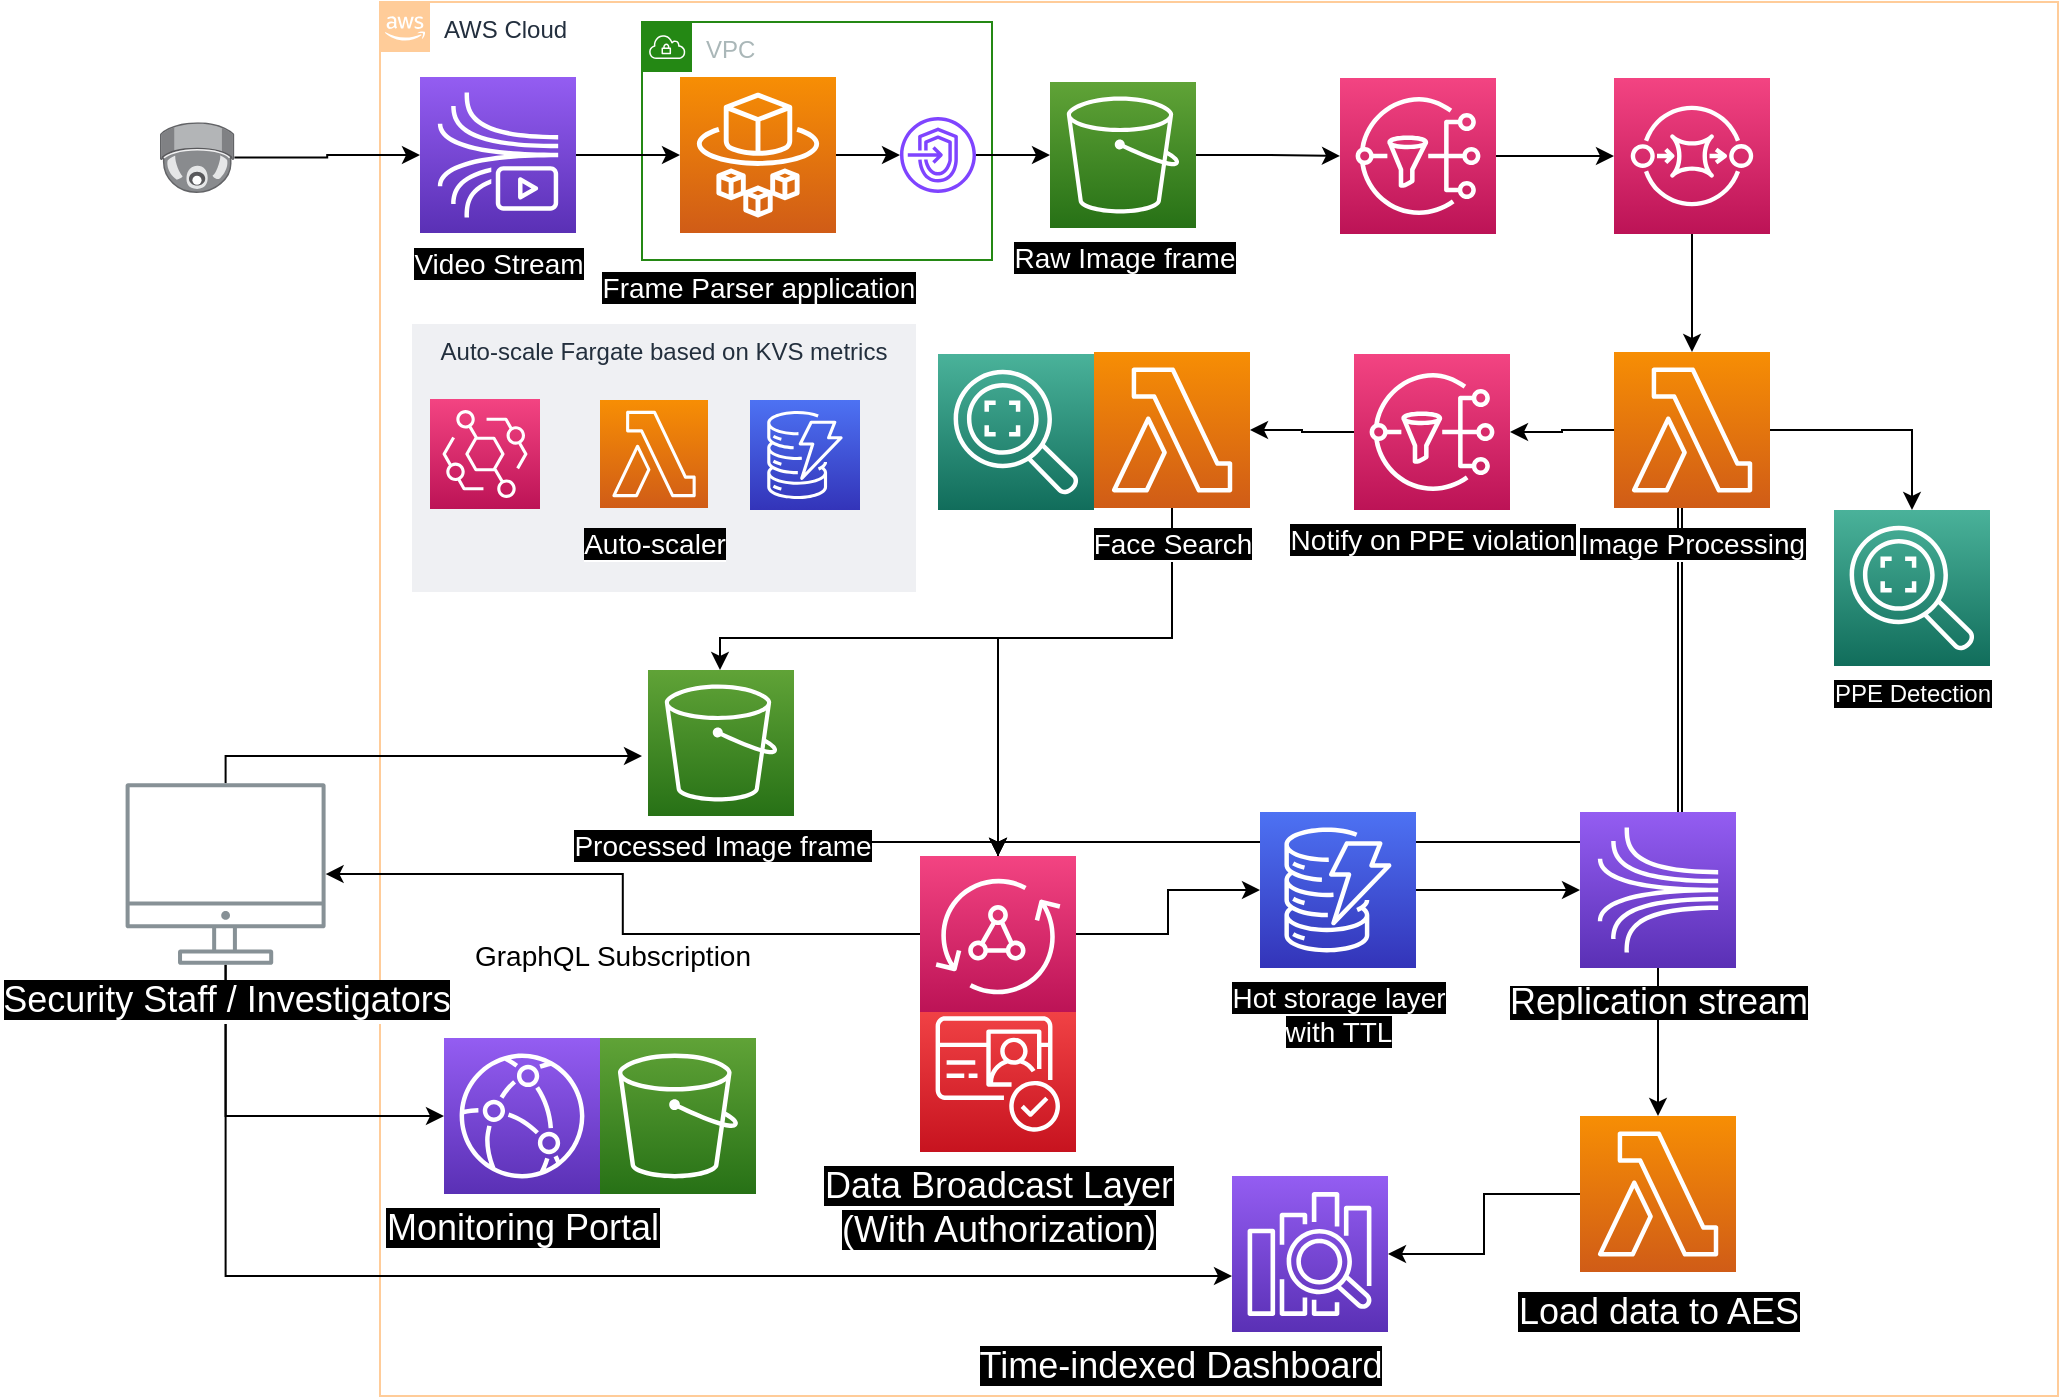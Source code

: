 <mxfile>
    <diagram id="Ht1M8jgEwFfnCIfOTk4-" name="Page-1">
        <mxGraphModel dx="1093" dy="583" grid="0" gridSize="10" guides="1" tooltips="1" connect="1" arrows="1" fold="1" page="1" pageScale="1" pageWidth="1169" pageHeight="827" background="#FFFFFF" math="0" shadow="0">
            <root>
                <mxCell id="0"/>
                <mxCell id="1" parent="0"/>
                <mxCell id="ZFzGb5Ni0aJpkYyNXEje-2" value="AWS Cloud" style="points=[[0,0],[0.25,0],[0.5,0],[0.75,0],[1,0],[1,0.25],[1,0.5],[1,0.75],[1,1],[0.75,1],[0.5,1],[0.25,1],[0,1],[0,0.75],[0,0.5],[0,0.25]];outlineConnect=0;gradientColor=none;html=1;whiteSpace=wrap;fontSize=12;fontStyle=0;shape=mxgraph.aws4.group;grIcon=mxgraph.aws4.group_aws_cloud_alt;strokeColor=#FFCC99;fillColor=none;verticalAlign=top;align=left;spacingLeft=30;fontColor=#232F3E;dashed=0;" parent="1" vertex="1">
                    <mxGeometry x="226" y="44" width="839" height="697" as="geometry"/>
                </mxCell>
                <mxCell id="83" value="Auto-scale Fargate based on KVS metrics" style="fillColor=#EFF0F3;strokeColor=none;dashed=0;verticalAlign=top;fontStyle=0;fontColor=#232F3D;" parent="1" vertex="1">
                    <mxGeometry x="242" y="205" width="252" height="134" as="geometry"/>
                </mxCell>
                <mxCell id="ZFzGb5Ni0aJpkYyNXEje-10" value="VPC" style="points=[[0,0],[0.25,0],[0.5,0],[0.75,0],[1,0],[1,0.25],[1,0.5],[1,0.75],[1,1],[0.75,1],[0.5,1],[0.25,1],[0,1],[0,0.75],[0,0.5],[0,0.25]];outlineConnect=0;gradientColor=none;html=1;whiteSpace=wrap;fontSize=12;fontStyle=0;shape=mxgraph.aws4.group;grIcon=mxgraph.aws4.group_vpc;strokeColor=#248814;fillColor=none;verticalAlign=top;align=left;spacingLeft=30;fontColor=#AAB7B8;dashed=0;" parent="1" vertex="1">
                    <mxGeometry x="357" y="54" width="175" height="119" as="geometry"/>
                </mxCell>
                <mxCell id="30" style="edgeStyle=orthogonalEdgeStyle;rounded=0;orthogonalLoop=1;jettySize=auto;html=1;" parent="1" source="UEzPUAAOIrF-is8g5C7q-109" target="25" edge="1">
                    <mxGeometry relative="1" as="geometry">
                        <Array as="points">
                            <mxPoint x="149" y="601"/>
                        </Array>
                    </mxGeometry>
                </mxCell>
                <mxCell id="34" style="edgeStyle=orthogonalEdgeStyle;rounded=0;orthogonalLoop=1;jettySize=auto;html=1;" parent="1" source="UEzPUAAOIrF-is8g5C7q-109" edge="1">
                    <mxGeometry relative="1" as="geometry">
                        <Array as="points">
                            <mxPoint x="149" y="421"/>
                        </Array>
                        <mxPoint x="357" y="421.0" as="targetPoint"/>
                    </mxGeometry>
                </mxCell>
                <mxCell id="62" style="edgeStyle=orthogonalEdgeStyle;rounded=0;orthogonalLoop=1;jettySize=auto;html=1;" parent="1" source="UEzPUAAOIrF-is8g5C7q-109" target="59" edge="1">
                    <mxGeometry relative="1" as="geometry">
                        <Array as="points">
                            <mxPoint x="149" y="681"/>
                        </Array>
                    </mxGeometry>
                </mxCell>
                <mxCell id="UEzPUAAOIrF-is8g5C7q-109" value="&lt;font style=&quot;font-size: 18px ; background-color: rgb(0 , 0 , 0)&quot; color=&quot;#ffffff&quot;&gt;Security Staff / Investigators&lt;/font&gt;" style="outlineConnect=0;gradientColor=none;fontColor=#545B64;strokeColor=none;fillColor=#879196;dashed=0;verticalLabelPosition=bottom;verticalAlign=top;align=center;html=1;fontSize=12;fontStyle=0;aspect=fixed;shape=mxgraph.aws4.illustration_desktop;pointerEvents=1;labelBackgroundColor=#ffffff;" parent="1" vertex="1">
                    <mxGeometry x="98.8" y="434.5" width="100" height="91" as="geometry"/>
                </mxCell>
                <mxCell id="UEzPUAAOIrF-is8g5C7q-111" value="&lt;span style=&quot;font-size: 18px&quot;&gt;&lt;font color=&quot;#ffffff&quot; style=&quot;background-color: rgb(0 , 0 , 0)&quot;&gt;Data Broadcast Layer&lt;br&gt;(With Authorization)&lt;/font&gt;&lt;br&gt;&lt;/span&gt;" style="outlineConnect=0;fontColor=#232F3E;gradientColor=#F54749;gradientDirection=north;fillColor=#C7131F;strokeColor=#ffffff;dashed=0;verticalLabelPosition=bottom;verticalAlign=top;align=center;html=1;fontSize=12;fontStyle=0;aspect=fixed;shape=mxgraph.aws4.resourceIcon;resIcon=mxgraph.aws4.cognito;labelBackgroundColor=#ffffff;" parent="1" vertex="1">
                    <mxGeometry x="496" y="541" width="78" height="78" as="geometry"/>
                </mxCell>
                <mxCell id="ZFzGb5Ni0aJpkYyNXEje-31" style="edgeStyle=orthogonalEdgeStyle;rounded=0;orthogonalLoop=1;jettySize=auto;html=1;" parent="1" source="UEzPUAAOIrF-is8g5C7q-113" target="ZFzGb5Ni0aJpkYyNXEje-30" edge="1">
                    <mxGeometry relative="1" as="geometry"/>
                </mxCell>
                <mxCell id="ZFzGb5Ni0aJpkYyNXEje-37" style="edgeStyle=orthogonalEdgeStyle;rounded=0;orthogonalLoop=1;jettySize=auto;html=1;" parent="1" source="UEzPUAAOIrF-is8g5C7q-113" target="ZFzGb5Ni0aJpkYyNXEje-33" edge="1">
                    <mxGeometry relative="1" as="geometry">
                        <Array as="points">
                            <mxPoint x="875" y="464"/>
                            <mxPoint x="535" y="464"/>
                        </Array>
                    </mxGeometry>
                </mxCell>
                <mxCell id="38" style="edgeStyle=orthogonalEdgeStyle;rounded=0;orthogonalLoop=1;jettySize=auto;html=1;" parent="1" source="UEzPUAAOIrF-is8g5C7q-113" edge="1">
                    <mxGeometry relative="1" as="geometry">
                        <Array as="points">
                            <mxPoint x="875" y="464"/>
                        </Array>
                        <mxPoint x="435" y="464.0" as="targetPoint"/>
                    </mxGeometry>
                </mxCell>
                <mxCell id="58" style="edgeStyle=orthogonalEdgeStyle;rounded=0;orthogonalLoop=1;jettySize=auto;html=1;" parent="1" source="UEzPUAAOIrF-is8g5C7q-113" target="ZFzGb5Ni0aJpkYyNXEje-33" edge="1">
                    <mxGeometry relative="1" as="geometry">
                        <Array as="points">
                            <mxPoint x="875" y="464"/>
                            <mxPoint x="535" y="464"/>
                        </Array>
                    </mxGeometry>
                </mxCell>
                <mxCell id="74" style="edgeStyle=orthogonalEdgeStyle;rounded=0;orthogonalLoop=1;jettySize=auto;html=1;" parent="1" source="UEzPUAAOIrF-is8g5C7q-113" edge="1">
                    <mxGeometry relative="1" as="geometry">
                        <mxPoint x="875" y="312" as="sourcePoint"/>
                        <mxPoint x="528.0" y="516" as="targetPoint"/>
                        <Array as="points">
                            <mxPoint x="877" y="464"/>
                            <mxPoint x="535" y="464"/>
                            <mxPoint x="535" y="516"/>
                        </Array>
                    </mxGeometry>
                </mxCell>
                <mxCell id="UEzPUAAOIrF-is8g5C7q-116" value="" style="outlineConnect=0;fontColor=#232F3E;gradientColor=#60A337;gradientDirection=north;fillColor=#277116;strokeColor=#ffffff;dashed=0;verticalLabelPosition=bottom;verticalAlign=top;align=center;html=1;fontSize=12;fontStyle=0;aspect=fixed;shape=mxgraph.aws4.resourceIcon;resIcon=mxgraph.aws4.s3;labelBackgroundColor=#ffffff;" parent="1" vertex="1">
                    <mxGeometry x="336.0" y="562" width="78" height="78" as="geometry"/>
                </mxCell>
                <mxCell id="43" style="edgeStyle=orthogonalEdgeStyle;rounded=0;orthogonalLoop=1;jettySize=auto;html=1;" parent="1" source="ZFzGb5Ni0aJpkYyNXEje-1" target="ZFzGb5Ni0aJpkYyNXEje-4" edge="1">
                    <mxGeometry relative="1" as="geometry"/>
                </mxCell>
                <mxCell id="ZFzGb5Ni0aJpkYyNXEje-1" value="" style="points=[];aspect=fixed;html=1;align=center;shadow=0;dashed=0;image;image=img/lib/allied_telesis/security/Surveillance_Camera_Ceiling.svg;" parent="1" vertex="1">
                    <mxGeometry x="116" y="104.1" width="37.2" height="35.4" as="geometry"/>
                </mxCell>
                <mxCell id="42" style="edgeStyle=orthogonalEdgeStyle;rounded=0;orthogonalLoop=1;jettySize=auto;html=1;" parent="1" source="ZFzGb5Ni0aJpkYyNXEje-4" target="ZFzGb5Ni0aJpkYyNXEje-8" edge="1">
                    <mxGeometry relative="1" as="geometry"/>
                </mxCell>
                <mxCell id="ZFzGb5Ni0aJpkYyNXEje-4" value="&lt;div&gt;&lt;font style=&quot;font-size: 14px ; background-color: rgb(0 , 0 , 0)&quot; color=&quot;#ffffff&quot;&gt;Video Stream&lt;/font&gt;&lt;/div&gt;" style="outlineConnect=0;fontColor=#232F3E;gradientColor=#945DF2;gradientDirection=north;fillColor=#5A30B5;strokeColor=#ffffff;dashed=0;verticalLabelPosition=bottom;verticalAlign=top;align=center;html=1;fontSize=12;fontStyle=0;aspect=fixed;shape=mxgraph.aws4.resourceIcon;resIcon=mxgraph.aws4.kinesis_video_streams;" parent="1" vertex="1">
                    <mxGeometry x="246" y="81.5" width="78" height="78" as="geometry"/>
                </mxCell>
                <mxCell id="41" style="edgeStyle=orthogonalEdgeStyle;rounded=0;orthogonalLoop=1;jettySize=auto;html=1;" parent="1" source="ZFzGb5Ni0aJpkYyNXEje-8" target="ZFzGb5Ni0aJpkYyNXEje-15" edge="1">
                    <mxGeometry relative="1" as="geometry"/>
                </mxCell>
                <mxCell id="ZFzGb5Ni0aJpkYyNXEje-8" value="&lt;p&gt;&lt;font style=&quot;font-size: 14px ; background-color: rgb(0 , 0 , 0)&quot; color=&quot;#ffffff&quot;&gt;Frame Parser application&lt;/font&gt;&lt;/p&gt;" style="outlineConnect=0;fontColor=#232F3E;gradientColor=#F78E04;gradientDirection=north;fillColor=#D05C17;strokeColor=#ffffff;dashed=0;verticalLabelPosition=bottom;verticalAlign=top;align=center;html=1;fontSize=12;fontStyle=0;aspect=fixed;shape=mxgraph.aws4.resourceIcon;resIcon=mxgraph.aws4.fargate;" parent="1" vertex="1">
                    <mxGeometry x="376" y="81.5" width="78" height="78" as="geometry"/>
                </mxCell>
                <mxCell id="66" style="edgeStyle=orthogonalEdgeStyle;rounded=0;orthogonalLoop=1;jettySize=auto;html=1;" parent="1" source="ZFzGb5Ni0aJpkYyNXEje-15" target="65" edge="1">
                    <mxGeometry relative="1" as="geometry"/>
                </mxCell>
                <mxCell id="ZFzGb5Ni0aJpkYyNXEje-15" value="" style="outlineConnect=0;fontColor=#232F3E;gradientColor=none;fillColor=#7F44FF;strokeColor=none;dashed=0;verticalLabelPosition=bottom;verticalAlign=top;align=center;html=1;fontSize=12;fontStyle=0;aspect=fixed;pointerEvents=1;shape=mxgraph.aws4.endpoints;" parent="1" vertex="1">
                    <mxGeometry x="486" y="101.5" width="38" height="38" as="geometry"/>
                </mxCell>
                <mxCell id="ZFzGb5Ni0aJpkYyNXEje-30" value="&lt;font color=&quot;#ffffff&quot; style=&quot;background-color: rgb(0 , 0 , 0)&quot;&gt;PPE Detection&lt;/font&gt;" style="outlineConnect=0;fontColor=#232F3E;gradientColor=#4AB29A;gradientDirection=north;fillColor=#116D5B;strokeColor=#ffffff;dashed=0;verticalLabelPosition=bottom;verticalAlign=top;align=center;html=1;fontSize=12;fontStyle=0;aspect=fixed;shape=mxgraph.aws4.resourceIcon;resIcon=mxgraph.aws4.rekognition_2;" parent="1" vertex="1">
                    <mxGeometry x="953" y="298" width="78" height="78" as="geometry"/>
                </mxCell>
                <mxCell id="2" style="edgeStyle=orthogonalEdgeStyle;rounded=0;orthogonalLoop=1;jettySize=auto;html=1;fontColor=#232F3E;" parent="1" source="ZFzGb5Ni0aJpkYyNXEje-33" target="UEzPUAAOIrF-is8g5C7q-109" edge="1">
                    <mxGeometry relative="1" as="geometry"/>
                </mxCell>
                <mxCell id="8" value="&lt;font style=&quot;font-size: 14px&quot;&gt;GraphQL Subscription&lt;/font&gt;" style="edgeLabel;html=1;align=center;verticalAlign=middle;resizable=0;points=[];" parent="2" vertex="1" connectable="0">
                    <mxGeometry x="-0.105" y="2" relative="1" as="geometry">
                        <mxPoint x="-8" y="9" as="offset"/>
                    </mxGeometry>
                </mxCell>
                <mxCell id="48" style="edgeStyle=orthogonalEdgeStyle;rounded=0;orthogonalLoop=1;jettySize=auto;html=1;" parent="1" source="ZFzGb5Ni0aJpkYyNXEje-33" target="17" edge="1">
                    <mxGeometry relative="1" as="geometry"/>
                </mxCell>
                <mxCell id="ZFzGb5Ni0aJpkYyNXEje-33" value="" style="outlineConnect=0;fontColor=#232F3E;gradientColor=#F34482;gradientDirection=north;fillColor=#BC1356;strokeColor=#ffffff;dashed=0;verticalLabelPosition=bottom;verticalAlign=top;align=center;html=1;fontSize=12;fontStyle=0;aspect=fixed;shape=mxgraph.aws4.resourceIcon;resIcon=mxgraph.aws4.appsync;" parent="1" vertex="1">
                    <mxGeometry x="496" y="471" width="78" height="78" as="geometry"/>
                </mxCell>
                <mxCell id="64" style="edgeStyle=orthogonalEdgeStyle;rounded=0;orthogonalLoop=1;jettySize=auto;html=1;" parent="1" source="9" target="61" edge="1">
                    <mxGeometry relative="1" as="geometry"/>
                </mxCell>
                <mxCell id="9" value="&lt;span style=&quot;background-color: rgb(0 , 0 , 0)&quot;&gt;&lt;font color=&quot;#ffffff&quot; style=&quot;font-size: 18px&quot;&gt;Replication stream&lt;/font&gt;&lt;/span&gt;" style="outlineConnect=0;fontColor=#232F3E;gradientColor=#945DF2;gradientDirection=north;fillColor=#5A30B5;strokeColor=#ffffff;dashed=0;verticalLabelPosition=bottom;verticalAlign=top;align=center;html=1;fontSize=16;fontStyle=0;aspect=fixed;shape=mxgraph.aws4.resourceIcon;resIcon=mxgraph.aws4.kinesis;" parent="1" vertex="1">
                    <mxGeometry x="826" y="449" width="78" height="78" as="geometry"/>
                </mxCell>
                <mxCell id="60" style="edgeStyle=orthogonalEdgeStyle;rounded=0;orthogonalLoop=1;jettySize=auto;html=1;" parent="1" source="17" target="9" edge="1">
                    <mxGeometry relative="1" as="geometry"/>
                </mxCell>
                <mxCell id="17" value="&lt;font color=&quot;#ffffff&quot; style=&quot;background-color: rgb(0 , 0 , 0) ; font-size: 14px&quot;&gt;Hot storage layer&lt;br&gt;with TTL&lt;/font&gt;" style="outlineConnect=0;fontColor=#232F3E;gradientColor=#4D72F3;gradientDirection=north;fillColor=#3334B9;strokeColor=#ffffff;dashed=0;verticalLabelPosition=bottom;verticalAlign=top;align=center;html=1;fontSize=12;fontStyle=0;aspect=fixed;shape=mxgraph.aws4.resourceIcon;resIcon=mxgraph.aws4.dynamodb;" parent="1" vertex="1">
                    <mxGeometry x="666" y="449" width="78" height="78" as="geometry"/>
                </mxCell>
                <mxCell id="25" value="&lt;span style=&quot;font-size: 18px ; background-color: rgb(0 , 0 , 0)&quot;&gt;&lt;font color=&quot;#ffffff&quot;&gt;Monitoring Portal&lt;/font&gt;&lt;/span&gt;" style="outlineConnect=0;fontColor=#232F3E;gradientColor=#945DF2;gradientDirection=north;fillColor=#5A30B5;strokeColor=#ffffff;dashed=0;verticalLabelPosition=bottom;verticalAlign=top;align=center;html=1;fontSize=12;fontStyle=0;aspect=fixed;shape=mxgraph.aws4.resourceIcon;resIcon=mxgraph.aws4.cloudfront;" parent="1" vertex="1">
                    <mxGeometry x="258" y="562" width="78" height="78" as="geometry"/>
                </mxCell>
                <mxCell id="28" value="&lt;font style=&quot;font-size: 18px ; background-color: rgb(0 , 0 , 0)&quot; color=&quot;#ffffff&quot;&gt;Time-indexed Dashboard&lt;/font&gt;" style="edgeLabel;html=1;align=center;verticalAlign=middle;resizable=0;points=[];fontColor=#232F3E;shadow=1;fontSize=16;" parent="1" vertex="1" connectable="0">
                    <mxGeometry x="631.0" y="705" as="geometry">
                        <mxPoint x="-5" y="21" as="offset"/>
                    </mxGeometry>
                </mxCell>
                <mxCell id="46" value="" style="outlineConnect=0;fontColor=#232F3E;gradientColor=#4AB29A;gradientDirection=north;fillColor=#116D5B;strokeColor=#ffffff;dashed=0;verticalLabelPosition=bottom;verticalAlign=top;align=center;html=1;fontSize=12;fontStyle=0;aspect=fixed;shape=mxgraph.aws4.resourceIcon;resIcon=mxgraph.aws4.rekognition_2;" parent="1" vertex="1">
                    <mxGeometry x="505" y="220" width="78" height="78" as="geometry"/>
                </mxCell>
                <mxCell id="87" style="edgeStyle=orthogonalEdgeStyle;rounded=0;orthogonalLoop=1;jettySize=auto;html=1;" parent="1" source="53" target="76" edge="1">
                    <mxGeometry relative="1" as="geometry"/>
                </mxCell>
                <mxCell id="53" value="&lt;font color=&quot;#ffffff&quot; style=&quot;background-color: rgb(0 , 0 , 0) ; font-size: 14px&quot;&gt;Notify on PPE violation&lt;/font&gt;" style="outlineConnect=0;fontColor=#232F3E;gradientColor=#F34482;gradientDirection=north;fillColor=#BC1356;strokeColor=#ffffff;dashed=0;verticalLabelPosition=bottom;verticalAlign=top;align=center;html=1;fontSize=12;fontStyle=0;aspect=fixed;shape=mxgraph.aws4.resourceIcon;resIcon=mxgraph.aws4.sns;" parent="1" vertex="1">
                    <mxGeometry x="713" y="220" width="78" height="78" as="geometry"/>
                </mxCell>
                <mxCell id="59" value="" style="points=[[0,0,0],[0.25,0,0],[0.5,0,0],[0.75,0,0],[1,0,0],[0,1,0],[0.25,1,0],[0.5,1,0],[0.75,1,0],[1,1,0],[0,0.25,0],[0,0.5,0],[0,0.75,0],[1,0.25,0],[1,0.5,0],[1,0.75,0]];outlineConnect=0;fontColor=#232F3E;gradientColor=#945DF2;gradientDirection=north;fillColor=#5A30B5;strokeColor=#ffffff;dashed=0;verticalLabelPosition=bottom;verticalAlign=top;align=center;html=1;fontSize=12;fontStyle=0;aspect=fixed;shape=mxgraph.aws4.resourceIcon;resIcon=mxgraph.aws4.elasticsearch_service;" parent="1" vertex="1">
                    <mxGeometry x="652" y="631" width="78" height="78" as="geometry"/>
                </mxCell>
                <mxCell id="63" style="edgeStyle=orthogonalEdgeStyle;rounded=0;orthogonalLoop=1;jettySize=auto;html=1;entryX=1;entryY=0.5;entryDx=0;entryDy=0;entryPerimeter=0;" parent="1" source="61" target="59" edge="1">
                    <mxGeometry relative="1" as="geometry"/>
                </mxCell>
                <mxCell id="61" value="&lt;font style=&quot;font-size: 18px ; background-color: rgb(0 , 0 , 0)&quot; color=&quot;#ffffff&quot;&gt;Load data to AES&lt;/font&gt;" style="outlineConnect=0;fontColor=#232F3E;gradientColor=#F78E04;gradientDirection=north;fillColor=#D05C17;strokeColor=#ffffff;dashed=0;verticalLabelPosition=bottom;verticalAlign=top;align=center;html=1;fontSize=12;fontStyle=0;aspect=fixed;shape=mxgraph.aws4.resourceIcon;resIcon=mxgraph.aws4.lambda;labelBackgroundColor=#ffffff;spacingTop=3;" parent="1" vertex="1">
                    <mxGeometry x="826" y="601" width="78" height="78" as="geometry"/>
                </mxCell>
                <mxCell id="70" value="" style="edgeStyle=orthogonalEdgeStyle;rounded=0;orthogonalLoop=1;jettySize=auto;html=1;" parent="1" source="65" target="69" edge="1">
                    <mxGeometry relative="1" as="geometry"/>
                </mxCell>
                <mxCell id="65" value="&lt;font style=&quot;font-size: 14px ; background-color: rgb(0 , 0 , 0)&quot; color=&quot;#ffffff&quot;&gt;Raw Image frame&lt;/font&gt;" style="outlineConnect=0;fontColor=#232F3E;gradientColor=#60A337;gradientDirection=north;fillColor=#277116;strokeColor=#ffffff;dashed=0;verticalLabelPosition=bottom;verticalAlign=top;align=center;html=1;fontSize=12;fontStyle=0;aspect=fixed;shape=mxgraph.aws4.resourceIcon;resIcon=mxgraph.aws4.s3;labelBackgroundColor=#ffffff;" parent="1" vertex="1">
                    <mxGeometry x="561" y="84" width="73" height="73" as="geometry"/>
                </mxCell>
                <mxCell id="72" value="" style="edgeStyle=orthogonalEdgeStyle;rounded=0;orthogonalLoop=1;jettySize=auto;html=1;" parent="1" source="68" target="UEzPUAAOIrF-is8g5C7q-113" edge="1">
                    <mxGeometry relative="1" as="geometry"/>
                </mxCell>
                <mxCell id="68" value="" style="points=[[0,0,0],[0.25,0,0],[0.5,0,0],[0.75,0,0],[1,0,0],[0,1,0],[0.25,1,0],[0.5,1,0],[0.75,1,0],[1,1,0],[0,0.25,0],[0,0.5,0],[0,0.75,0],[1,0.25,0],[1,0.5,0],[1,0.75,0]];outlineConnect=0;fontColor=#232F3E;gradientColor=#F34482;gradientDirection=north;fillColor=#BC1356;strokeColor=#ffffff;dashed=0;verticalLabelPosition=bottom;verticalAlign=top;align=center;html=1;fontSize=12;fontStyle=0;aspect=fixed;shape=mxgraph.aws4.resourceIcon;resIcon=mxgraph.aws4.sqs;" parent="1" vertex="1">
                    <mxGeometry x="843" y="82" width="78" height="78" as="geometry"/>
                </mxCell>
                <mxCell id="71" value="" style="edgeStyle=orthogonalEdgeStyle;rounded=0;orthogonalLoop=1;jettySize=auto;html=1;" parent="1" source="69" target="68" edge="1">
                    <mxGeometry relative="1" as="geometry"/>
                </mxCell>
                <mxCell id="69" value="" style="points=[[0,0,0],[0.25,0,0],[0.5,0,0],[0.75,0,0],[1,0,0],[0,1,0],[0.25,1,0],[0.5,1,0],[0.75,1,0],[1,1,0],[0,0.25,0],[0,0.5,0],[0,0.75,0],[1,0.25,0],[1,0.5,0],[1,0.75,0]];outlineConnect=0;fontColor=#232F3E;gradientColor=#F34482;gradientDirection=north;fillColor=#BC1356;strokeColor=#ffffff;dashed=0;verticalLabelPosition=bottom;verticalAlign=top;align=center;html=1;fontSize=12;fontStyle=0;aspect=fixed;shape=mxgraph.aws4.resourceIcon;resIcon=mxgraph.aws4.sns;" parent="1" vertex="1">
                    <mxGeometry x="706" y="82" width="78" height="78" as="geometry"/>
                </mxCell>
                <mxCell id="75" value="&lt;font style=&quot;font-size: 14px ; background-color: rgb(0 , 0 , 0)&quot; color=&quot;#ffffff&quot;&gt;Processed Image frame&lt;/font&gt;" style="outlineConnect=0;fontColor=#232F3E;gradientColor=#60A337;gradientDirection=north;fillColor=#277116;strokeColor=#ffffff;dashed=0;verticalLabelPosition=bottom;verticalAlign=top;align=center;html=1;fontSize=12;fontStyle=0;aspect=fixed;shape=mxgraph.aws4.resourceIcon;resIcon=mxgraph.aws4.s3;labelBackgroundColor=#ffffff;" parent="1" vertex="1">
                    <mxGeometry x="360" y="378" width="73" height="73" as="geometry"/>
                </mxCell>
                <mxCell id="86" style="edgeStyle=orthogonalEdgeStyle;rounded=0;orthogonalLoop=1;jettySize=auto;html=1;" parent="1" source="UEzPUAAOIrF-is8g5C7q-113" target="53" edge="1">
                    <mxGeometry relative="1" as="geometry"/>
                </mxCell>
                <mxCell id="UEzPUAAOIrF-is8g5C7q-113" value="&lt;font style=&quot;background-color: rgb(0 , 0 , 0) ; font-size: 14px&quot; color=&quot;#ffffff&quot;&gt;Image Processing&lt;/font&gt;" style="outlineConnect=0;fontColor=#232F3E;gradientColor=#F78E04;gradientDirection=north;fillColor=#D05C17;strokeColor=#ffffff;dashed=0;verticalLabelPosition=bottom;verticalAlign=top;align=center;html=1;fontSize=12;fontStyle=0;aspect=fixed;shape=mxgraph.aws4.resourceIcon;resIcon=mxgraph.aws4.lambda;labelBackgroundColor=#ffffff;spacingTop=3;" parent="1" vertex="1">
                    <mxGeometry x="843" y="219" width="78" height="78" as="geometry"/>
                </mxCell>
                <mxCell id="88" style="edgeStyle=orthogonalEdgeStyle;rounded=0;orthogonalLoop=1;jettySize=auto;html=1;" parent="1" source="76" target="75" edge="1">
                    <mxGeometry relative="1" as="geometry">
                        <Array as="points">
                            <mxPoint x="622" y="362"/>
                            <mxPoint x="396" y="362"/>
                        </Array>
                    </mxGeometry>
                </mxCell>
                <mxCell id="89" style="edgeStyle=orthogonalEdgeStyle;rounded=0;orthogonalLoop=1;jettySize=auto;html=1;" parent="1" source="76" target="ZFzGb5Ni0aJpkYyNXEje-33" edge="1">
                    <mxGeometry relative="1" as="geometry">
                        <Array as="points">
                            <mxPoint x="622" y="362"/>
                            <mxPoint x="535" y="362"/>
                        </Array>
                    </mxGeometry>
                </mxCell>
                <mxCell id="76" value="&lt;font style=&quot;background-color: rgb(0 , 0 , 0) ; font-size: 14px&quot; color=&quot;#ffffff&quot;&gt;Face Search&lt;/font&gt;" style="outlineConnect=0;fontColor=#232F3E;gradientColor=#F78E04;gradientDirection=north;fillColor=#D05C17;strokeColor=#ffffff;dashed=0;verticalLabelPosition=bottom;verticalAlign=top;align=center;html=1;fontSize=12;fontStyle=0;aspect=fixed;shape=mxgraph.aws4.resourceIcon;resIcon=mxgraph.aws4.lambda;labelBackgroundColor=#ffffff;spacingTop=3;" parent="1" vertex="1">
                    <mxGeometry x="583" y="219" width="78" height="78" as="geometry"/>
                </mxCell>
                <mxCell id="80" value="&lt;font style=&quot;background-color: rgb(0 , 0 , 0) ; font-size: 14px&quot; color=&quot;#ffffff&quot;&gt;Auto-scaler&lt;/font&gt;" style="outlineConnect=0;fontColor=#232F3E;gradientColor=#F78E04;gradientDirection=north;fillColor=#D05C17;strokeColor=#ffffff;dashed=0;verticalLabelPosition=bottom;verticalAlign=top;align=center;html=1;fontSize=12;fontStyle=0;aspect=fixed;shape=mxgraph.aws4.resourceIcon;resIcon=mxgraph.aws4.lambda;labelBackgroundColor=#ffffff;spacingTop=3;" parent="1" vertex="1">
                    <mxGeometry x="336" y="243" width="54" height="54" as="geometry"/>
                </mxCell>
                <mxCell id="82" value="" style="outlineConnect=0;fontColor=#232F3E;gradientColor=#4D72F3;gradientDirection=north;fillColor=#3334B9;strokeColor=#ffffff;dashed=0;verticalLabelPosition=bottom;verticalAlign=top;align=center;html=1;fontSize=12;fontStyle=0;aspect=fixed;shape=mxgraph.aws4.resourceIcon;resIcon=mxgraph.aws4.dynamodb;" parent="1" vertex="1">
                    <mxGeometry x="411" y="243" width="55" height="55" as="geometry"/>
                </mxCell>
                <mxCell id="84" value="" style="points=[[0,0,0],[0.25,0,0],[0.5,0,0],[0.75,0,0],[1,0,0],[0,1,0],[0.25,1,0],[0.5,1,0],[0.75,1,0],[1,1,0],[0,0.25,0],[0,0.5,0],[0,0.75,0],[1,0.25,0],[1,0.5,0],[1,0.75,0]];outlineConnect=0;fontColor=#232F3E;gradientColor=#F34482;gradientDirection=north;fillColor=#BC1356;strokeColor=#ffffff;dashed=0;verticalLabelPosition=bottom;verticalAlign=top;align=center;html=1;fontSize=12;fontStyle=0;aspect=fixed;shape=mxgraph.aws4.resourceIcon;resIcon=mxgraph.aws4.eventbridge;" parent="1" vertex="1">
                    <mxGeometry x="251" y="242.5" width="55" height="55" as="geometry"/>
                </mxCell>
            </root>
        </mxGraphModel>
    </diagram>
</mxfile>